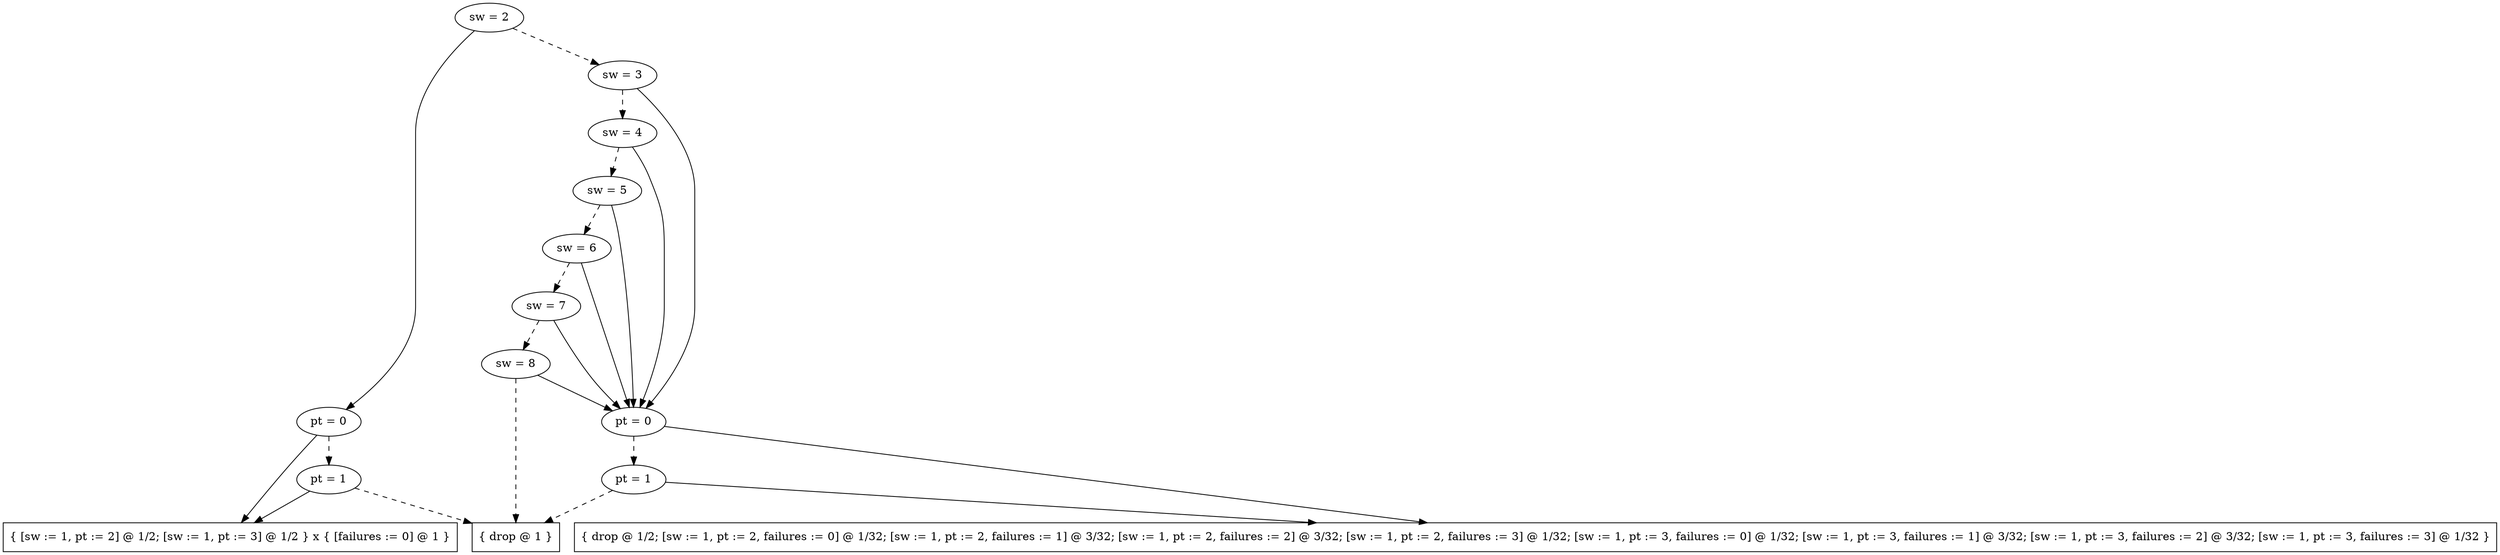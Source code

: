 digraph tdk {
1816 [label="sw = 2"];
1816 -> 1801;
1816 -> 1814 [style="dashed"];
1801 [label="pt = 0"];
1801 -> 1720;
1801 -> 1747 [style="dashed"];
1720 [shape=box label="{ [sw := 1, pt := 2] @ 1/2; [sw := 1, pt := 3] @ 1/2 } x { [failures := 0] @ 1 }"];
1747 [label="pt = 1"];
1747 -> 1720;
1747 -> 0 [style="dashed"];
0 [shape=box label="{ drop @ 1 }"];
1814 [label="sw = 3"];
1814 -> 1784;
1814 -> 1812 [style="dashed"];
1784 [label="pt = 0"];
1784 -> 1703;
1784 -> 1730 [style="dashed"];
1703 [shape=box label="{ drop @ 1/2; [sw := 1, pt := 2, failures := 0] @ 1/32; [sw := 1, pt := 2, failures := 1] @ 3/32; [sw := 1, pt := 2, failures := 2] @ 3/32; [sw := 1, pt := 2, failures := 3] @ 1/32; [sw := 1, pt := 3, failures := 0] @ 1/32; [sw := 1, pt := 3, failures := 1] @ 3/32; [sw := 1, pt := 3, failures := 2] @ 3/32; [sw := 1, pt := 3, failures := 3] @ 1/32 }"];
1730 [label="pt = 1"];
1730 -> 1703;
1730 -> 0 [style="dashed"];
1812 [label="sw = 4"];
1812 -> 1784;
1812 -> 1810 [style="dashed"];
1810 [label="sw = 5"];
1810 -> 1784;
1810 -> 1808 [style="dashed"];
1808 [label="sw = 6"];
1808 -> 1784;
1808 -> 1806 [style="dashed"];
1806 [label="sw = 7"];
1806 -> 1784;
1806 -> 1804 [style="dashed"];
1804 [label="sw = 8"];
1804 -> 1784;
1804 -> 0 [style="dashed"];
{rank=same; 1812 ;}
{rank=same; 1747 1730 ;}
{rank=same; 1810 ;}
{rank=same; 1814 ;}
{rank=same; 1816 ;}
{rank=same; 1806 ;}
{rank=same; 1804 ;}
{rank=same; 1808 ;}
{rank=same; 1784 1801 ;}
}

